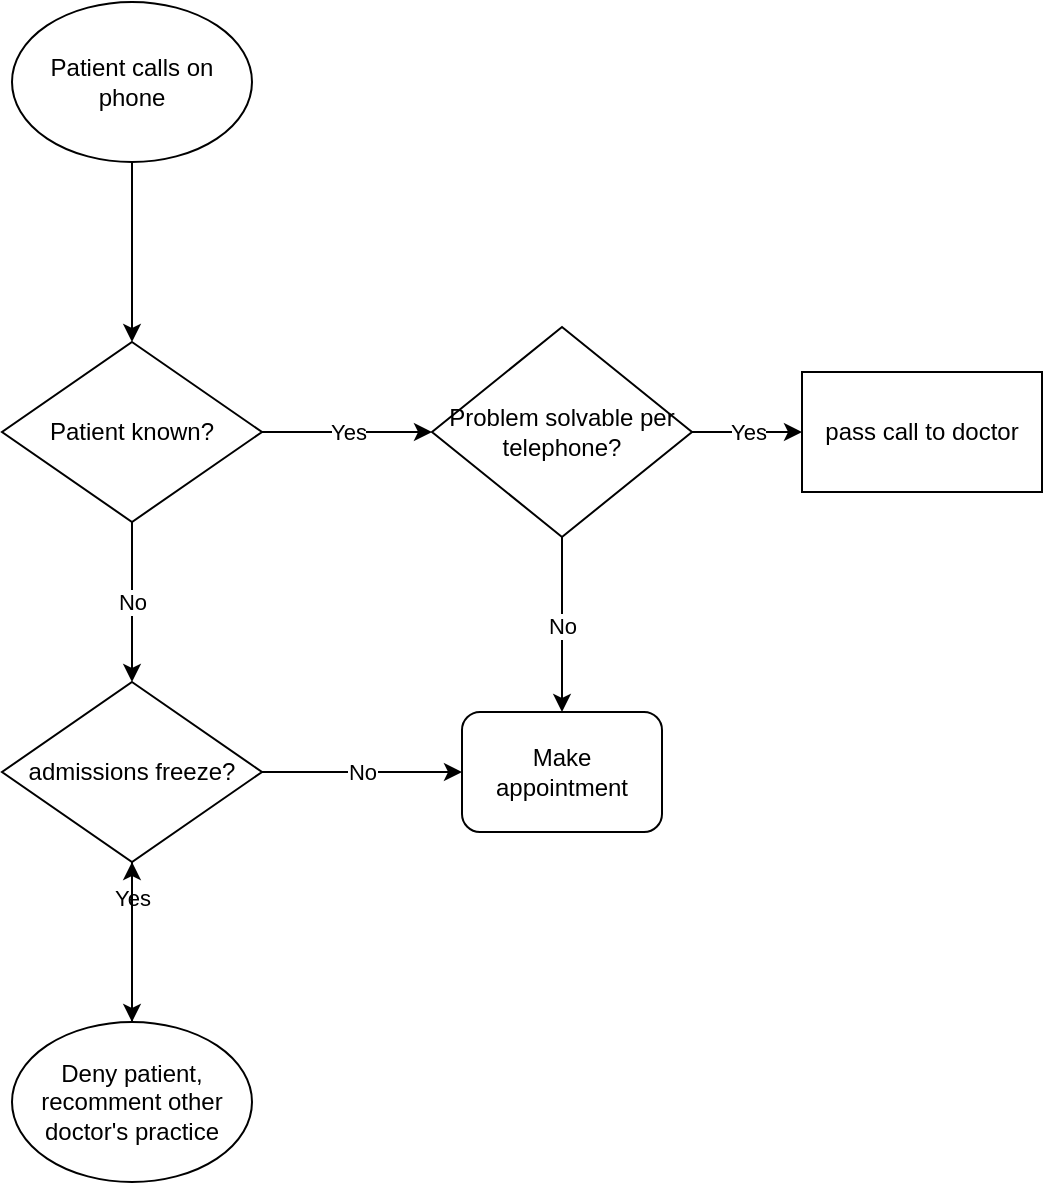 <mxfile version="15.5.4" type="embed"><diagram name="Page-1" id="74e2e168-ea6b-b213-b513-2b3c1d86103e"><mxGraphModel dx="898" dy="752" grid="1" gridSize="10" guides="1" tooltips="1" connect="1" arrows="1" fold="1" page="1" pageScale="1" pageWidth="1169" pageHeight="827" background="none" math="0" shadow="0"><root><mxCell id="0"/><mxCell id="1" parent="0"/><mxCell id="mevNI_v1xBMnht_pScdI-10" style="edgeStyle=orthogonalEdgeStyle;rounded=0;orthogonalLoop=1;jettySize=auto;html=1;exitX=0.5;exitY=1;exitDx=0;exitDy=0;entryX=0.5;entryY=0;entryDx=0;entryDy=0;" parent="1" source="2" target="mevNI_v1xBMnht_pScdI-9" edge="1"><mxGeometry relative="1" as="geometry"><mxPoint x="240" y="120" as="sourcePoint"/></mxGeometry></mxCell><mxCell id="mevNI_v1xBMnht_pScdI-12" value="Yes" style="edgeStyle=orthogonalEdgeStyle;rounded=0;orthogonalLoop=1;jettySize=auto;html=1;" parent="1" source="mevNI_v1xBMnht_pScdI-9" target="mevNI_v1xBMnht_pScdI-25" edge="1"><mxGeometry relative="1" as="geometry"><mxPoint x="270" y="245" as="targetPoint"/></mxGeometry></mxCell><mxCell id="mevNI_v1xBMnht_pScdI-16" value="No" style="edgeStyle=orthogonalEdgeStyle;rounded=0;orthogonalLoop=1;jettySize=auto;html=1;" parent="1" source="mevNI_v1xBMnht_pScdI-9" target="mevNI_v1xBMnht_pScdI-15" edge="1"><mxGeometry relative="1" as="geometry"/></mxCell><mxCell id="mevNI_v1xBMnht_pScdI-9" value="Patient known?" style="rhombus;whiteSpace=wrap;html=1;" parent="1" vertex="1"><mxGeometry x="55" y="200" width="130" height="90" as="geometry"/></mxCell><mxCell id="mevNI_v1xBMnht_pScdI-19" value="No" style="edgeStyle=orthogonalEdgeStyle;rounded=0;orthogonalLoop=1;jettySize=auto;html=1;" parent="1" source="mevNI_v1xBMnht_pScdI-15" target="mevNI_v1xBMnht_pScdI-30" edge="1"><mxGeometry relative="1" as="geometry"><mxPoint x="275" y="415" as="targetPoint"/></mxGeometry></mxCell><mxCell id="mevNI_v1xBMnht_pScdI-23" value="Yes" style="edgeStyle=orthogonalEdgeStyle;rounded=0;orthogonalLoop=1;jettySize=auto;html=1;exitX=0.5;exitY=0.5;exitDx=0;exitDy=0;exitPerimeter=0;" parent="1" source="mevNI_v1xBMnht_pScdI-15" edge="1"><mxGeometry relative="1" as="geometry"><mxPoint x="120" y="540" as="targetPoint"/></mxGeometry></mxCell><mxCell id="mevNI_v1xBMnht_pScdI-15" value="admissions freeze?" style="rhombus;whiteSpace=wrap;html=1;" parent="1" vertex="1"><mxGeometry x="55" y="370" width="130" height="90" as="geometry"/></mxCell><mxCell id="mevNI_v1xBMnht_pScdI-27" value="No" style="edgeStyle=orthogonalEdgeStyle;rounded=0;orthogonalLoop=1;jettySize=auto;html=1;" parent="1" source="mevNI_v1xBMnht_pScdI-25" target="mevNI_v1xBMnht_pScdI-30" edge="1"><mxGeometry relative="1" as="geometry"><mxPoint x="335" y="385" as="targetPoint"/></mxGeometry></mxCell><mxCell id="mevNI_v1xBMnht_pScdI-29" value="Yes" style="edgeStyle=orthogonalEdgeStyle;rounded=0;orthogonalLoop=1;jettySize=auto;html=1;" parent="1" source="mevNI_v1xBMnht_pScdI-25" target="mevNI_v1xBMnht_pScdI-28" edge="1"><mxGeometry relative="1" as="geometry"/></mxCell><mxCell id="mevNI_v1xBMnht_pScdI-25" value="Problem solvable per telephone?" style="rhombus;whiteSpace=wrap;html=1;" parent="1" vertex="1"><mxGeometry x="270" y="192.5" width="130" height="105" as="geometry"/></mxCell><mxCell id="mevNI_v1xBMnht_pScdI-28" value="pass call to doctor" style="whiteSpace=wrap;html=1;" parent="1" vertex="1"><mxGeometry x="455" y="215" width="120" height="60" as="geometry"/></mxCell><mxCell id="mevNI_v1xBMnht_pScdI-30" value="Make appointment" style="rounded=1;whiteSpace=wrap;html=1;" parent="1" vertex="1"><mxGeometry x="285" y="385" width="100" height="60" as="geometry"/></mxCell><mxCell id="2" value="&lt;span&gt;Patient calls on phone&lt;/span&gt;" style="ellipse;whiteSpace=wrap;html=1;" vertex="1" parent="1"><mxGeometry x="60" y="30" width="120" height="80" as="geometry"/></mxCell><mxCell id="4" value="" style="edgeStyle=orthogonalEdgeStyle;rounded=0;orthogonalLoop=1;jettySize=auto;html=1;exitX=0.5;exitY=0;exitDx=0;exitDy=0;" edge="1" parent="1" source="3" target="mevNI_v1xBMnht_pScdI-15"><mxGeometry relative="1" as="geometry"/></mxCell><mxCell id="3" value="Deny patient, recomment other doctor's practice" style="ellipse;whiteSpace=wrap;html=1;" vertex="1" parent="1"><mxGeometry x="60" y="540" width="120" height="80" as="geometry"/></mxCell></root></mxGraphModel></diagram></mxfile>